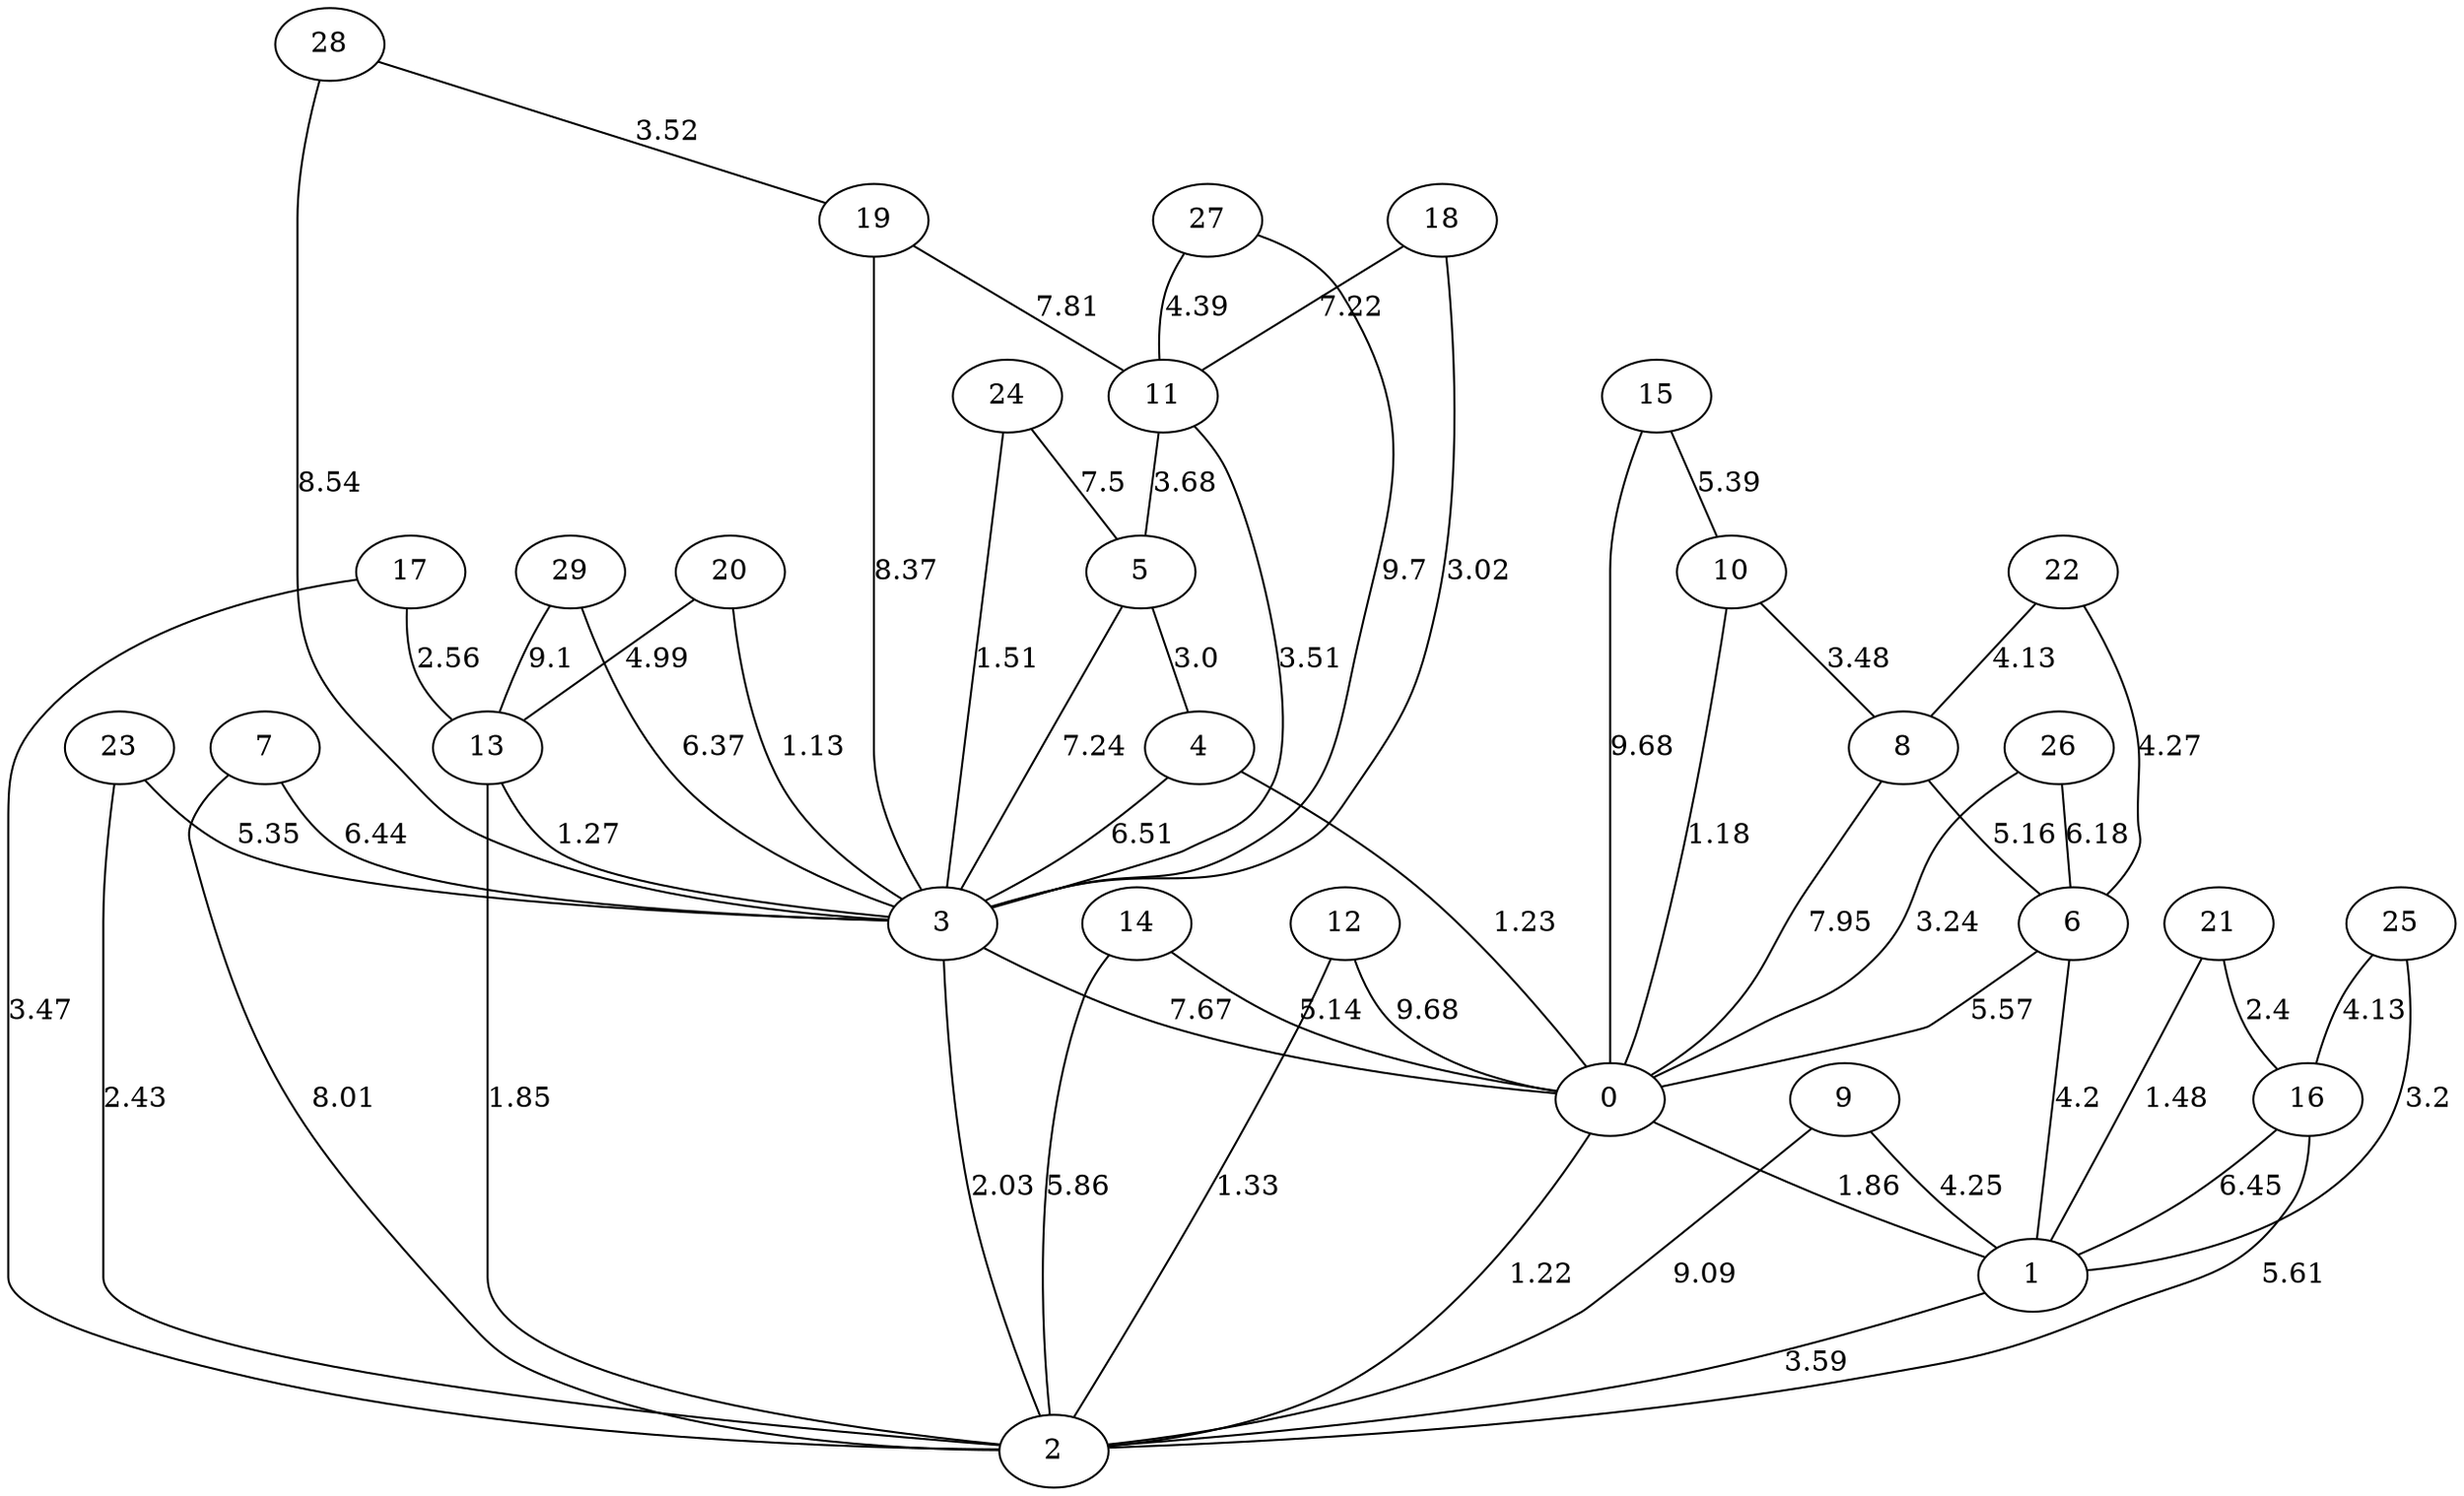 graph G {
"0";
"1";
"2";
"3";
"4";
"5";
"6";
"7";
"8";
"9";
"10";
"11";
"12";
"13";
"14";
"15";
"16";
"17";
"18";
"19";
"20";
"21";
"22";
"23";
"24";
"25";
"26";
"27";
"28";
"29";
    "21" -- "1"[label="1.48", len="1.48"];
    "14" -- "0"[label="5.14", len="5.14"];
    "11" -- "3"[label="3.51", len="3.51"];
    "15" -- "10"[label="5.39", len="5.39"];
    "17" -- "13"[label="2.56", len="2.56"];
    "6" -- "1"[label="4.2", len="4.2"];
    "10" -- "0"[label="1.18", len="1.18"];
    "12" -- "2"[label="1.33", len="1.33"];
    "21" -- "16"[label="2.4", len="2.4"];
    "28" -- "3"[label="8.54", len="8.54"];
    "7" -- "3"[label="6.44", len="6.44"];
    "3" -- "0"[label="7.67", len="7.67"];
    "19" -- "11"[label="7.81", len="7.81"];
    "1" -- "2"[label="3.59", len="3.59"];
    "24" -- "3"[label="1.51", len="1.51"];
    "25" -- "1"[label="3.2", len="3.2"];
    "9" -- "2"[label="9.09", len="9.09"];
    "15" -- "0"[label="9.68", len="9.68"];
    "16" -- "1"[label="6.45", len="6.45"];
    "20" -- "3"[label="1.13", len="1.13"];
    "10" -- "8"[label="3.48", len="3.48"];
    "23" -- "2"[label="2.43", len="2.43"];
    "13" -- "2"[label="1.85", len="1.85"];
    "27" -- "11"[label="4.39", len="4.39"];
    "29" -- "13"[label="9.1", len="9.1"];
    "4" -- "0"[label="1.23", len="1.23"];
    "22" -- "6"[label="4.27", len="4.27"];
    "25" -- "16"[label="4.13", len="4.13"];
    "18" -- "11"[label="7.22", len="7.22"];
    "20" -- "13"[label="4.99", len="4.99"];
    "27" -- "3"[label="9.7", len="9.7"];
    "16" -- "2"[label="5.61", len="5.61"];
    "28" -- "19"[label="3.52", len="3.52"];
    "11" -- "5"[label="3.68", len="3.68"];
    "5" -- "4"[label="3.0", len="3.0"];
    "13" -- "3"[label="1.27", len="1.27"];
    "23" -- "3"[label="5.35", len="5.35"];
    "24" -- "5"[label="7.5", len="7.5"];
    "12" -- "0"[label="9.68", len="9.68"];
    "3" -- "2"[label="2.03", len="2.03"];
    "9" -- "1"[label="4.25", len="4.25"];
    "19" -- "3"[label="8.37", len="8.37"];
    "8" -- "0"[label="7.95", len="7.95"];
    "14" -- "2"[label="5.86", len="5.86"];
    "26" -- "6"[label="6.18", len="6.18"];
    "17" -- "2"[label="3.47", len="3.47"];
    "5" -- "3"[label="7.24", len="7.24"];
    "0" -- "1"[label="1.86", len="1.86"];
    "7" -- "2"[label="8.01", len="8.01"];
    "8" -- "6"[label="5.16", len="5.16"];
    "26" -- "0"[label="3.24", len="3.24"];
    "22" -- "8"[label="4.13", len="4.13"];
    "6" -- "0"[label="5.57", len="5.57"];
    "18" -- "3"[label="3.02", len="3.02"];
    "29" -- "3"[label="6.37", len="6.37"];
    "4" -- "3"[label="6.51", len="6.51"];
    "0" -- "2"[label="1.22", len="1.22"];
}
